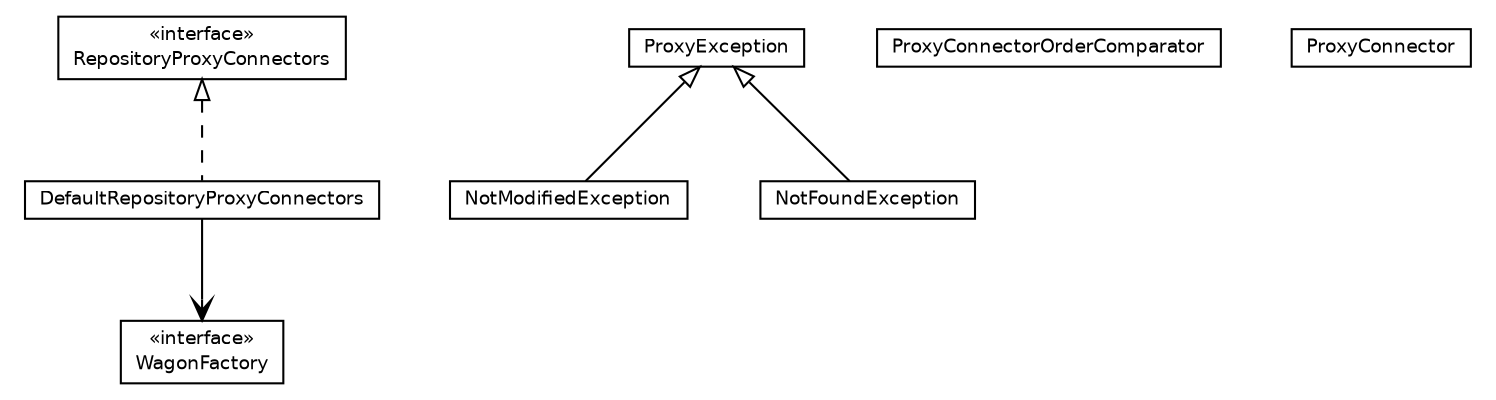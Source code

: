 #!/usr/local/bin/dot
#
# Class diagram 
# Generated by UmlGraph version 4.6 (http://www.spinellis.gr/sw/umlgraph)
#

digraph G {
	edge [fontname="Helvetica",fontsize=10,labelfontname="Helvetica",labelfontsize=10];
	node [fontname="Helvetica",fontsize=10,shape=plaintext];
	// org.apache.maven.archiva.proxy.WagonFactory
	c19488 [label=<<table border="0" cellborder="1" cellspacing="0" cellpadding="2" port="p" href="./WagonFactory.html">
		<tr><td><table border="0" cellspacing="0" cellpadding="1">
			<tr><td> &laquo;interface&raquo; </td></tr>
			<tr><td> WagonFactory </td></tr>
		</table></td></tr>
		</table>>, fontname="Helvetica", fontcolor="black", fontsize=9.0];
	// org.apache.maven.archiva.proxy.RepositoryProxyConnectors
	c19489 [label=<<table border="0" cellborder="1" cellspacing="0" cellpadding="2" port="p" href="./RepositoryProxyConnectors.html">
		<tr><td><table border="0" cellspacing="0" cellpadding="1">
			<tr><td> &laquo;interface&raquo; </td></tr>
			<tr><td> RepositoryProxyConnectors </td></tr>
		</table></td></tr>
		</table>>, fontname="Helvetica", fontcolor="black", fontsize=9.0];
	// org.apache.maven.archiva.proxy.ProxyException
	c19490 [label=<<table border="0" cellborder="1" cellspacing="0" cellpadding="2" port="p" href="./ProxyException.html">
		<tr><td><table border="0" cellspacing="0" cellpadding="1">
			<tr><td> ProxyException </td></tr>
		</table></td></tr>
		</table>>, fontname="Helvetica", fontcolor="black", fontsize=9.0];
	// org.apache.maven.archiva.proxy.ProxyConnectorOrderComparator
	c19491 [label=<<table border="0" cellborder="1" cellspacing="0" cellpadding="2" port="p" href="./ProxyConnectorOrderComparator.html">
		<tr><td><table border="0" cellspacing="0" cellpadding="1">
			<tr><td> ProxyConnectorOrderComparator </td></tr>
		</table></td></tr>
		</table>>, fontname="Helvetica", fontcolor="black", fontsize=9.0];
	// org.apache.maven.archiva.proxy.ProxyConnector
	c19492 [label=<<table border="0" cellborder="1" cellspacing="0" cellpadding="2" port="p" href="./ProxyConnector.html">
		<tr><td><table border="0" cellspacing="0" cellpadding="1">
			<tr><td> ProxyConnector </td></tr>
		</table></td></tr>
		</table>>, fontname="Helvetica", fontcolor="black", fontsize=9.0];
	// org.apache.maven.archiva.proxy.NotModifiedException
	c19493 [label=<<table border="0" cellborder="1" cellspacing="0" cellpadding="2" port="p" href="./NotModifiedException.html">
		<tr><td><table border="0" cellspacing="0" cellpadding="1">
			<tr><td> NotModifiedException </td></tr>
		</table></td></tr>
		</table>>, fontname="Helvetica", fontcolor="black", fontsize=9.0];
	// org.apache.maven.archiva.proxy.NotFoundException
	c19494 [label=<<table border="0" cellborder="1" cellspacing="0" cellpadding="2" port="p" href="./NotFoundException.html">
		<tr><td><table border="0" cellspacing="0" cellpadding="1">
			<tr><td> NotFoundException </td></tr>
		</table></td></tr>
		</table>>, fontname="Helvetica", fontcolor="black", fontsize=9.0];
	// org.apache.maven.archiva.proxy.DefaultRepositoryProxyConnectors
	c19495 [label=<<table border="0" cellborder="1" cellspacing="0" cellpadding="2" port="p" href="./DefaultRepositoryProxyConnectors.html">
		<tr><td><table border="0" cellspacing="0" cellpadding="1">
			<tr><td> DefaultRepositoryProxyConnectors </td></tr>
		</table></td></tr>
		</table>>, fontname="Helvetica", fontcolor="black", fontsize=9.0];
	//org.apache.maven.archiva.proxy.NotModifiedException extends org.apache.maven.archiva.proxy.ProxyException
	c19490:p -> c19493:p [dir=back,arrowtail=empty];
	//org.apache.maven.archiva.proxy.NotFoundException extends org.apache.maven.archiva.proxy.ProxyException
	c19490:p -> c19494:p [dir=back,arrowtail=empty];
	//org.apache.maven.archiva.proxy.DefaultRepositoryProxyConnectors implements org.apache.maven.archiva.proxy.RepositoryProxyConnectors
	c19489:p -> c19495:p [dir=back,arrowtail=empty,style=dashed];
	// org.apache.maven.archiva.proxy.DefaultRepositoryProxyConnectors NAVASSOC org.apache.maven.archiva.proxy.WagonFactory
	c19495:p -> c19488:p [taillabel="", label="", headlabel="", fontname="Helvetica", fontcolor="black", fontsize=10.0, color="black", arrowhead=open];
}

